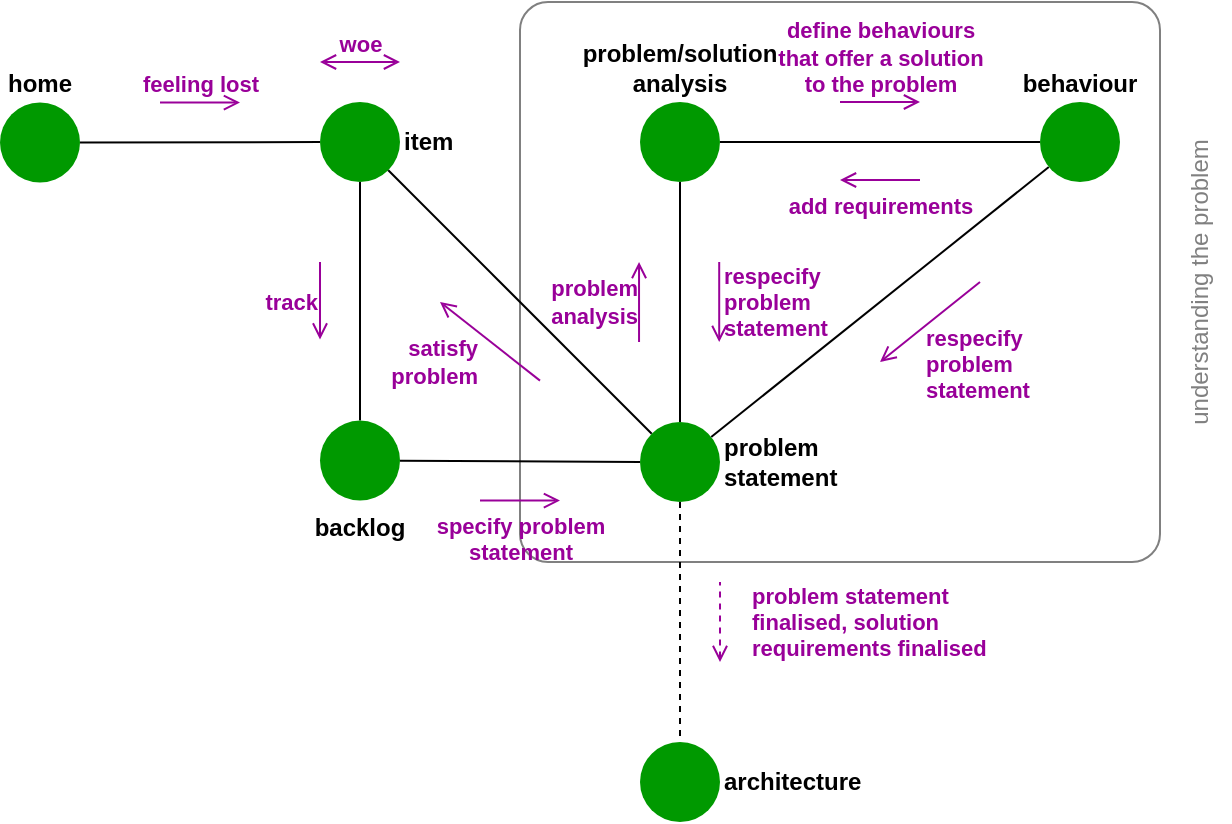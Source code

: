 <mxfile>
    <diagram id="lGy_aRZlCkoorKvYk23n" name="problem-analysis-flow">
        <mxGraphModel dx="3931" dy="5063" grid="1" gridSize="10" guides="1" tooltips="1" connect="1" arrows="1" fold="1" page="1" pageScale="1" pageWidth="3300" pageHeight="4681" math="0" shadow="0">
            <root>
                <mxCell id="0"/>
                <mxCell id="1" parent="0"/>
                <mxCell id="20" value="" style="rounded=1;whiteSpace=wrap;html=1;fontColor=#FFFF00;fillColor=default;strokeColor=#808080;arcSize=5;" parent="1" vertex="1">
                    <mxGeometry x="220" y="-90" width="320" height="280" as="geometry"/>
                </mxCell>
                <mxCell id="8" style="edgeStyle=none;html=1;endArrow=none;endFill=0;fontStyle=1" parent="1" source="2" target="4" edge="1">
                    <mxGeometry relative="1" as="geometry"/>
                </mxCell>
                <mxCell id="2" value="&lt;b&gt;home&lt;/b&gt;" style="ellipse;whiteSpace=wrap;html=1;aspect=fixed;strokeColor=none;fillColor=#009900;verticalAlign=bottom;labelPosition=center;verticalLabelPosition=top;align=center;" parent="1" vertex="1">
                    <mxGeometry x="-40" y="-39.72" width="40" height="40" as="geometry"/>
                </mxCell>
                <mxCell id="9" style="edgeStyle=none;html=1;endArrow=none;endFill=0;fontStyle=1" parent="1" source="4" target="29" edge="1">
                    <mxGeometry relative="1" as="geometry"/>
                </mxCell>
                <mxCell id="4" value="&lt;b&gt;item&lt;/b&gt;" style="ellipse;whiteSpace=wrap;html=1;aspect=fixed;strokeColor=none;fillColor=#009900;verticalAlign=middle;labelPosition=right;verticalLabelPosition=middle;align=left;" parent="1" vertex="1">
                    <mxGeometry x="120" y="-40" width="40" height="40" as="geometry"/>
                </mxCell>
                <mxCell id="10" style="edgeStyle=none;html=1;endArrow=none;endFill=0;fontStyle=1" parent="1" source="5" target="6" edge="1">
                    <mxGeometry relative="1" as="geometry"/>
                </mxCell>
                <mxCell id="15" style="edgeStyle=none;html=1;endArrow=none;endFill=0;dashed=1;fontStyle=1" parent="1" source="5" target="13" edge="1">
                    <mxGeometry relative="1" as="geometry"/>
                </mxCell>
                <mxCell id="34" style="edgeStyle=none;html=1;startArrow=none;startFill=0;endArrow=none;endFill=0;" edge="1" parent="1" source="5" target="4">
                    <mxGeometry relative="1" as="geometry"/>
                </mxCell>
                <mxCell id="5" value="&lt;b&gt;problem&lt;br&gt;statement&lt;br&gt;&lt;/b&gt;" style="ellipse;whiteSpace=wrap;html=1;aspect=fixed;strokeColor=none;fillColor=#009900;verticalAlign=middle;labelPosition=right;verticalLabelPosition=middle;align=left;" parent="1" vertex="1">
                    <mxGeometry x="280" y="120" width="40" height="40" as="geometry"/>
                </mxCell>
                <mxCell id="11" style="edgeStyle=none;html=1;endArrow=none;endFill=0;fontStyle=1" parent="1" source="6" target="7" edge="1">
                    <mxGeometry relative="1" as="geometry"/>
                </mxCell>
                <mxCell id="6" value="&lt;b&gt;problem/solution&lt;br&gt;analysis&lt;br&gt;&lt;/b&gt;" style="ellipse;whiteSpace=wrap;html=1;aspect=fixed;strokeColor=none;fillColor=#009900;verticalAlign=bottom;labelPosition=center;verticalLabelPosition=top;align=center;" parent="1" vertex="1">
                    <mxGeometry x="280" y="-40" width="40" height="40" as="geometry"/>
                </mxCell>
                <mxCell id="12" style="edgeStyle=none;html=1;endArrow=none;endFill=0;fontStyle=1" parent="1" source="7" target="5" edge="1">
                    <mxGeometry relative="1" as="geometry"/>
                </mxCell>
                <mxCell id="7" value="&lt;b&gt;behaviour&lt;br&gt;&lt;/b&gt;" style="ellipse;whiteSpace=wrap;html=1;aspect=fixed;strokeColor=none;fillColor=#009900;verticalAlign=bottom;labelPosition=center;verticalLabelPosition=top;align=center;" parent="1" vertex="1">
                    <mxGeometry x="480" y="-40" width="40" height="40" as="geometry"/>
                </mxCell>
                <mxCell id="13" value="&lt;b&gt;architecture&lt;br&gt;&lt;/b&gt;" style="ellipse;whiteSpace=wrap;html=1;aspect=fixed;strokeColor=none;fillColor=#009900;verticalAlign=middle;labelPosition=right;verticalLabelPosition=middle;align=left;" parent="1" vertex="1">
                    <mxGeometry x="280" y="280" width="40" height="40" as="geometry"/>
                </mxCell>
                <mxCell id="17" value="feeling lost" style="endArrow=open;html=1;endFill=0;verticalAlign=bottom;labelBackgroundColor=none;fontColor=#990099;strokeColor=#990099;fontStyle=1" parent="1" edge="1">
                    <mxGeometry width="50" height="50" relative="1" as="geometry">
                        <mxPoint x="40" y="-39.72" as="sourcePoint"/>
                        <mxPoint x="80" y="-39.72" as="targetPoint"/>
                    </mxGeometry>
                </mxCell>
                <mxCell id="18" value="woe" style="endArrow=open;html=1;endFill=0;verticalAlign=bottom;labelBackgroundColor=none;fontColor=#990099;strokeColor=#990099;startArrow=open;startFill=0;fontStyle=1;labelPosition=center;verticalLabelPosition=top;align=center;" parent="1" edge="1">
                    <mxGeometry width="50" height="50" relative="1" as="geometry">
                        <mxPoint x="120" y="-60" as="sourcePoint"/>
                        <mxPoint x="160" y="-60" as="targetPoint"/>
                    </mxGeometry>
                </mxCell>
                <mxCell id="19" value="track" style="endArrow=open;html=1;endFill=0;verticalAlign=middle;labelBackgroundColor=none;fontColor=#990099;strokeColor=#990099;fontStyle=1;labelPosition=left;verticalLabelPosition=middle;align=right;" parent="1" edge="1">
                    <mxGeometry width="50" height="50" relative="1" as="geometry">
                        <mxPoint x="120" y="40" as="sourcePoint"/>
                        <mxPoint x="120" y="78.74" as="targetPoint"/>
                    </mxGeometry>
                </mxCell>
                <mxCell id="22" value="understanding the problem" style="text;html=1;strokeColor=none;fillColor=none;align=center;verticalAlign=middle;whiteSpace=wrap;rounded=0;dashed=1;fontColor=#808080;rotation=-90;" parent="1" vertex="1">
                    <mxGeometry x="480" y="35" width="160" height="30" as="geometry"/>
                </mxCell>
                <mxCell id="23" value="specify&amp;nbsp;problem&lt;br&gt;statement" style="endArrow=open;html=1;endFill=0;verticalAlign=top;labelBackgroundColor=none;fontColor=#990099;strokeColor=#990099;startArrow=none;startFill=0;labelPosition=center;verticalLabelPosition=bottom;align=center;fontStyle=1" parent="1" edge="1">
                    <mxGeometry width="50" height="50" relative="1" as="geometry">
                        <mxPoint x="200" y="159.31" as="sourcePoint"/>
                        <mxPoint x="240" y="159.31" as="targetPoint"/>
                    </mxGeometry>
                </mxCell>
                <mxCell id="24" value="problem&lt;br&gt;analysis" style="endArrow=open;html=1;endFill=0;verticalAlign=middle;labelBackgroundColor=none;fontColor=#990099;strokeColor=#990099;labelPosition=left;verticalLabelPosition=middle;align=right;fontStyle=1" parent="1" edge="1">
                    <mxGeometry width="50" height="50" relative="1" as="geometry">
                        <mxPoint x="279.52" y="80" as="sourcePoint"/>
                        <mxPoint x="279.52" y="40" as="targetPoint"/>
                    </mxGeometry>
                </mxCell>
                <mxCell id="25" value="define behaviours&lt;br&gt;that offer a solution&lt;br&gt;to the problem" style="endArrow=open;html=1;endFill=0;verticalAlign=bottom;labelBackgroundColor=none;fontColor=#990099;strokeColor=#990099;fontStyle=1" parent="1" edge="1">
                    <mxGeometry width="50" height="50" relative="1" as="geometry">
                        <mxPoint x="380" y="-40.0" as="sourcePoint"/>
                        <mxPoint x="420" y="-40.0" as="targetPoint"/>
                    </mxGeometry>
                </mxCell>
                <mxCell id="26" value="respecify&lt;br&gt;problem&amp;nbsp;&lt;br&gt;statement" style="endArrow=none;html=1;endFill=0;verticalAlign=middle;labelBackgroundColor=none;fontColor=#990099;strokeColor=#990099;labelPosition=right;verticalLabelPosition=middle;align=left;startArrow=open;startFill=0;fontStyle=1" parent="1" edge="1">
                    <mxGeometry width="50" height="50" relative="1" as="geometry">
                        <mxPoint x="319.6" y="80" as="sourcePoint"/>
                        <mxPoint x="319.6" y="40" as="targetPoint"/>
                    </mxGeometry>
                </mxCell>
                <mxCell id="27" value="respecify&lt;br&gt;problem&amp;nbsp;&lt;br&gt;statement" style="endArrow=none;html=1;endFill=0;verticalAlign=middle;labelBackgroundColor=none;fontColor=#990099;strokeColor=#990099;labelPosition=right;verticalLabelPosition=middle;align=left;startArrow=open;startFill=0;fontStyle=1" parent="1" edge="1">
                    <mxGeometry x="-0.5" y="-14" width="50" height="50" relative="1" as="geometry">
                        <mxPoint x="400" y="90" as="sourcePoint"/>
                        <mxPoint x="450" y="50" as="targetPoint"/>
                        <mxPoint as="offset"/>
                    </mxGeometry>
                </mxCell>
                <mxCell id="28" value="problem statement&lt;br&gt;finalised, solution&lt;br&gt;requirements finalised" style="endArrow=none;html=1;endFill=0;verticalAlign=middle;labelBackgroundColor=none;fontColor=#990099;strokeColor=#990099;labelPosition=right;verticalLabelPosition=middle;align=left;startArrow=open;startFill=0;dashed=1;fontStyle=1" parent="1" edge="1">
                    <mxGeometry y="-14" width="50" height="50" relative="1" as="geometry">
                        <mxPoint x="320" y="240" as="sourcePoint"/>
                        <mxPoint x="320" y="200" as="targetPoint"/>
                        <mxPoint as="offset"/>
                    </mxGeometry>
                </mxCell>
                <mxCell id="30" style="edgeStyle=none;html=1;endArrow=none;endFill=0;" edge="1" parent="1" source="29" target="5">
                    <mxGeometry relative="1" as="geometry"/>
                </mxCell>
                <mxCell id="29" value="&lt;b&gt;backlog&lt;/b&gt;" style="ellipse;whiteSpace=wrap;html=1;aspect=fixed;strokeColor=none;fillColor=#009900;verticalAlign=top;labelPosition=center;verticalLabelPosition=bottom;align=center;" vertex="1" parent="1">
                    <mxGeometry x="120" y="119.31" width="40" height="40" as="geometry"/>
                </mxCell>
                <mxCell id="33" value="add requirements" style="endArrow=none;html=1;endFill=0;verticalAlign=top;labelBackgroundColor=none;fontColor=#990099;strokeColor=#990099;startArrow=open;startFill=0;labelPosition=center;verticalLabelPosition=bottom;align=center;fontStyle=1" edge="1" parent="1">
                    <mxGeometry width="50" height="50" relative="1" as="geometry">
                        <mxPoint x="380" y="-1" as="sourcePoint"/>
                        <mxPoint x="420" y="-1" as="targetPoint"/>
                    </mxGeometry>
                </mxCell>
                <mxCell id="35" value="satisfy&lt;br&gt;problem" style="endArrow=none;html=1;endFill=0;verticalAlign=middle;labelBackgroundColor=none;fontColor=#990099;strokeColor=#990099;labelPosition=left;verticalLabelPosition=middle;align=right;startArrow=open;startFill=0;fontStyle=1" edge="1" parent="1">
                    <mxGeometry x="0.077" y="-11" width="50" height="50" relative="1" as="geometry">
                        <mxPoint x="180" y="60" as="sourcePoint"/>
                        <mxPoint x="230" y="99.31" as="targetPoint"/>
                        <mxPoint as="offset"/>
                    </mxGeometry>
                </mxCell>
            </root>
        </mxGraphModel>
    </diagram>
</mxfile>